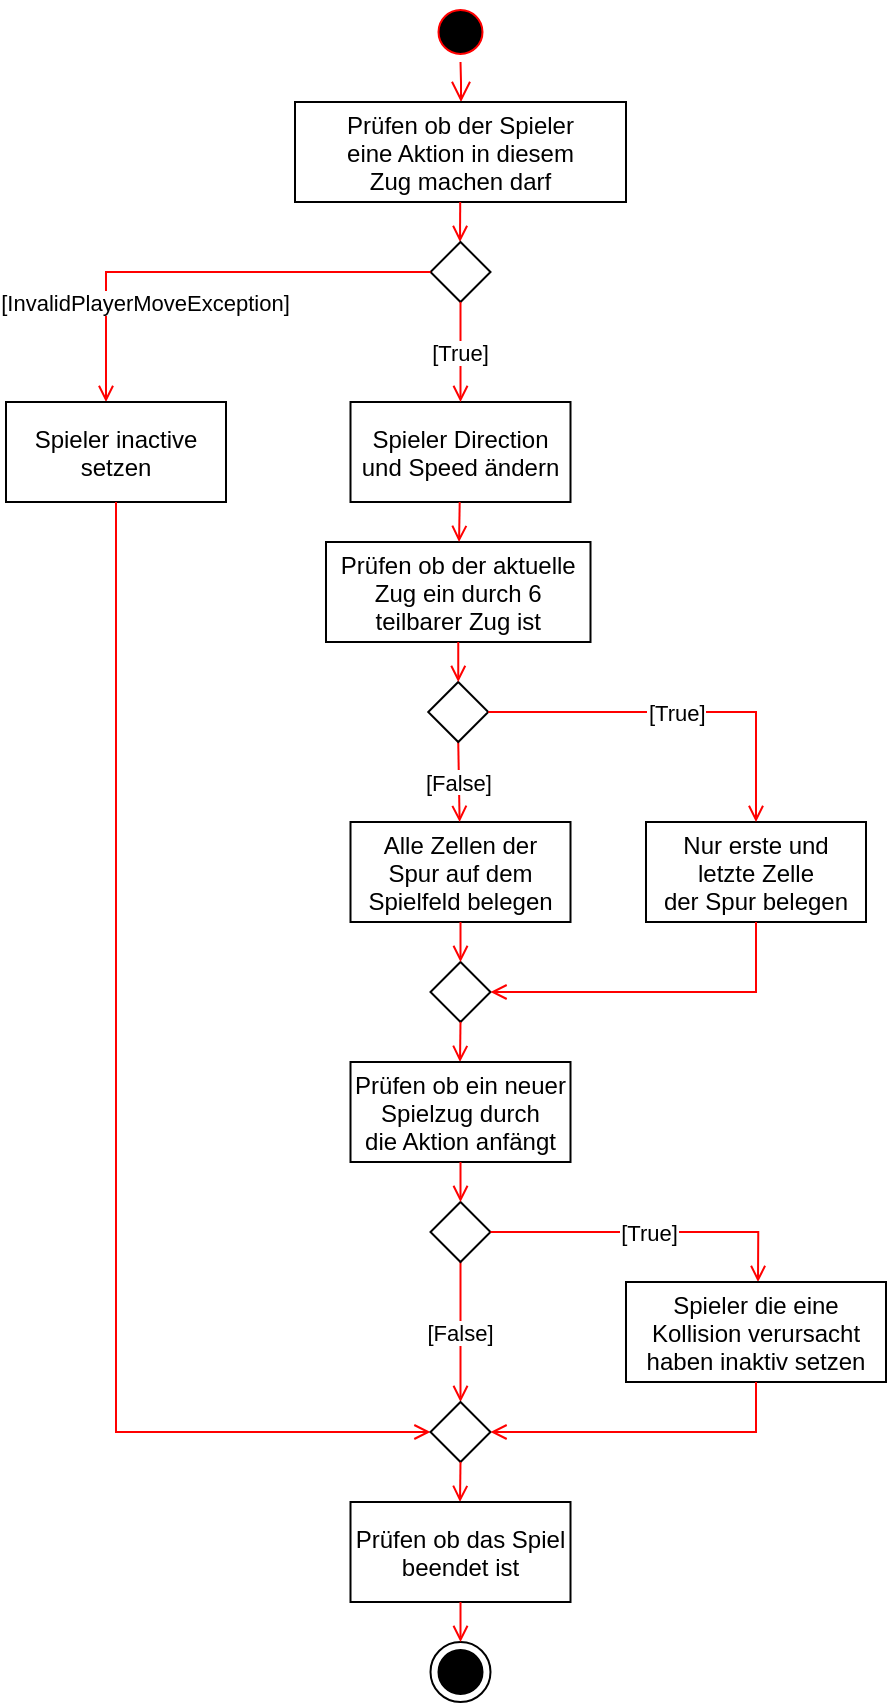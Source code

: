 <mxfile version="13.10.0" type="device"><diagram name="Page-1" id="e7e014a7-5840-1c2e-5031-d8a46d1fe8dd"><mxGraphModel dx="1032" dy="904" grid="1" gridSize="10" guides="1" tooltips="1" connect="1" arrows="1" fold="1" page="1" pageScale="1" pageWidth="1169" pageHeight="826" background="#ffffff" math="0" shadow="0"><root><mxCell id="0"/><mxCell id="1" parent="0"/><mxCell id="UWgY4gkNSzCpcR4EPlXA-49" value="" style="ellipse;shape=startState;fillColor=#000000;strokeColor=#ff0000;" vertex="1" parent="1"><mxGeometry x="302.25" y="220" width="30" height="30" as="geometry"/></mxCell><mxCell id="UWgY4gkNSzCpcR4EPlXA-50" value="" style="edgeStyle=elbowEdgeStyle;elbow=horizontal;verticalAlign=bottom;endArrow=open;endSize=8;strokeColor=#FF0000;endFill=1;rounded=0" edge="1" parent="1" source="UWgY4gkNSzCpcR4EPlXA-49" target="UWgY4gkNSzCpcR4EPlXA-51"><mxGeometry x="110" y="50" as="geometry"><mxPoint x="125" y="120" as="targetPoint"/></mxGeometry></mxCell><mxCell id="UWgY4gkNSzCpcR4EPlXA-51" value="Prüfen ob der Spieler &#10;eine Aktion in diesem&#10;Zug machen darf" style="" vertex="1" parent="1"><mxGeometry x="234.5" y="270" width="165.5" height="50" as="geometry"/></mxCell><mxCell id="UWgY4gkNSzCpcR4EPlXA-52" value="Spieler Direction &#10;und Speed ändern" style="" vertex="1" parent="1"><mxGeometry x="262.25" y="420" width="110" height="50" as="geometry"/></mxCell><mxCell id="UWgY4gkNSzCpcR4EPlXA-53" value="" style="endArrow=open;strokeColor=#FF0000;endFill=1;rounded=0" edge="1" parent="1" source="UWgY4gkNSzCpcR4EPlXA-51"><mxGeometry relative="1" as="geometry"><mxPoint x="317" y="340" as="targetPoint"/></mxGeometry></mxCell><mxCell id="UWgY4gkNSzCpcR4EPlXA-54" value="Prüfen ob der aktuelle &#10;Zug ein durch 6 &#10;teilbarer Zug ist" style="" vertex="1" parent="1"><mxGeometry x="250" y="490" width="132.25" height="50" as="geometry"/></mxCell><mxCell id="UWgY4gkNSzCpcR4EPlXA-55" value="" style="endArrow=open;strokeColor=#FF0000;endFill=1;rounded=0" edge="1" parent="1" source="UWgY4gkNSzCpcR4EPlXA-52" target="UWgY4gkNSzCpcR4EPlXA-54"><mxGeometry relative="1" as="geometry"/></mxCell><mxCell id="UWgY4gkNSzCpcR4EPlXA-58" value="" style="rhombus;whiteSpace=wrap;html=1;" vertex="1" parent="1"><mxGeometry x="302.25" y="340" width="30" height="30" as="geometry"/></mxCell><mxCell id="UWgY4gkNSzCpcR4EPlXA-59" value="[True]" style="endArrow=open;strokeColor=#FF0000;endFill=1;rounded=0;exitX=0.5;exitY=1;exitDx=0;exitDy=0;entryX=0.5;entryY=0;entryDx=0;entryDy=0;" edge="1" parent="1" source="UWgY4gkNSzCpcR4EPlXA-58" target="UWgY4gkNSzCpcR4EPlXA-52"><mxGeometry relative="1" as="geometry"><mxPoint x="327.157" y="308.0" as="sourcePoint"/><mxPoint x="327" y="350" as="targetPoint"/><Array as="points"/></mxGeometry></mxCell><mxCell id="UWgY4gkNSzCpcR4EPlXA-60" value="[InvalidPlayerMoveException]" style="endArrow=open;strokeColor=#FF0000;endFill=1;rounded=0;exitX=0;exitY=0.5;exitDx=0;exitDy=0;" edge="1" parent="1" source="UWgY4gkNSzCpcR4EPlXA-58"><mxGeometry x="0.252" y="15" relative="1" as="geometry"><mxPoint x="327.25" y="380" as="sourcePoint"/><mxPoint x="140" y="420" as="targetPoint"/><Array as="points"><mxPoint x="140" y="355"/><mxPoint x="140" y="390"/></Array><mxPoint as="offset"/></mxGeometry></mxCell><mxCell id="UWgY4gkNSzCpcR4EPlXA-61" value="Alle Zellen der &#10;Spur auf dem &#10;Spielfeld belegen" style="" vertex="1" parent="1"><mxGeometry x="262.25" y="630" width="110" height="50" as="geometry"/></mxCell><mxCell id="UWgY4gkNSzCpcR4EPlXA-62" value="[False]" style="endArrow=open;strokeColor=#FF0000;endFill=1;rounded=0;exitX=0.5;exitY=1;exitDx=0;exitDy=0;" edge="1" parent="1" target="UWgY4gkNSzCpcR4EPlXA-61" source="UWgY4gkNSzCpcR4EPlXA-63"><mxGeometry relative="1" as="geometry"><mxPoint x="317.25" y="570" as="sourcePoint"/></mxGeometry></mxCell><mxCell id="UWgY4gkNSzCpcR4EPlXA-63" value="" style="rhombus;whiteSpace=wrap;html=1;" vertex="1" parent="1"><mxGeometry x="301.12" y="560" width="30" height="30" as="geometry"/></mxCell><mxCell id="UWgY4gkNSzCpcR4EPlXA-64" value="" style="endArrow=open;strokeColor=#FF0000;endFill=1;rounded=0;exitX=0.5;exitY=1;exitDx=0;exitDy=0;" edge="1" parent="1" source="UWgY4gkNSzCpcR4EPlXA-54" target="UWgY4gkNSzCpcR4EPlXA-63"><mxGeometry relative="1" as="geometry"><mxPoint x="316.125" y="540" as="sourcePoint"/><mxPoint x="316.129" y="600" as="targetPoint"/></mxGeometry></mxCell><mxCell id="UWgY4gkNSzCpcR4EPlXA-65" value="Nur erste und &#10;letzte Zelle&#10;der Spur belegen" style="" vertex="1" parent="1"><mxGeometry x="410" y="630" width="110" height="50" as="geometry"/></mxCell><mxCell id="UWgY4gkNSzCpcR4EPlXA-66" value="[True]" style="endArrow=open;strokeColor=#FF0000;endFill=1;rounded=0;exitX=1;exitY=0.5;exitDx=0;exitDy=0;entryX=0.5;entryY=0;entryDx=0;entryDy=0;" edge="1" parent="1" source="UWgY4gkNSzCpcR4EPlXA-63" target="UWgY4gkNSzCpcR4EPlXA-65"><mxGeometry relative="1" as="geometry"><mxPoint x="326.12" y="600" as="sourcePoint"/><mxPoint x="326.12" y="620" as="targetPoint"/><Array as="points"><mxPoint x="465" y="575"/></Array></mxGeometry></mxCell><mxCell id="UWgY4gkNSzCpcR4EPlXA-67" value="" style="rhombus;whiteSpace=wrap;html=1;" vertex="1" parent="1"><mxGeometry x="302.25" y="700" width="30" height="30" as="geometry"/></mxCell><mxCell id="UWgY4gkNSzCpcR4EPlXA-69" value="" style="endArrow=open;strokeColor=#FF0000;endFill=1;rounded=0;exitX=0.5;exitY=1;exitDx=0;exitDy=0;entryX=0.5;entryY=0;entryDx=0;entryDy=0;" edge="1" parent="1" source="UWgY4gkNSzCpcR4EPlXA-61" target="UWgY4gkNSzCpcR4EPlXA-67"><mxGeometry relative="1" as="geometry"><mxPoint x="326.12" y="600" as="sourcePoint"/><mxPoint x="326.815" y="640" as="targetPoint"/></mxGeometry></mxCell><mxCell id="UWgY4gkNSzCpcR4EPlXA-72" value="" style="endArrow=open;strokeColor=#FF0000;endFill=1;rounded=0;exitX=0.5;exitY=1;exitDx=0;exitDy=0;entryX=1;entryY=0.5;entryDx=0;entryDy=0;" edge="1" parent="1" source="UWgY4gkNSzCpcR4EPlXA-65" target="UWgY4gkNSzCpcR4EPlXA-67"><mxGeometry relative="1" as="geometry"><mxPoint x="327.25" y="690" as="sourcePoint"/><mxPoint x="327.25" y="730" as="targetPoint"/><Array as="points"><mxPoint x="465" y="715"/></Array></mxGeometry></mxCell><mxCell id="UWgY4gkNSzCpcR4EPlXA-73" value="" style="endArrow=open;strokeColor=#FF0000;endFill=1;rounded=0;exitX=0.5;exitY=1;exitDx=0;exitDy=0;" edge="1" parent="1" source="UWgY4gkNSzCpcR4EPlXA-67"><mxGeometry relative="1" as="geometry"><mxPoint x="327.25" y="690" as="sourcePoint"/><mxPoint x="317" y="750" as="targetPoint"/></mxGeometry></mxCell><mxCell id="UWgY4gkNSzCpcR4EPlXA-75" value="Prüfen ob ein neuer&#10;Spielzug durch &#10;die Aktion anfängt" style="" vertex="1" parent="1"><mxGeometry x="262.25" y="750" width="110" height="50" as="geometry"/></mxCell><mxCell id="UWgY4gkNSzCpcR4EPlXA-76" value="[False]" style="endArrow=open;strokeColor=#FF0000;endFill=1;rounded=0;exitX=0.5;exitY=1;exitDx=0;exitDy=0;entryX=0.5;entryY=0;entryDx=0;entryDy=0;" edge="1" parent="1" source="UWgY4gkNSzCpcR4EPlXA-77" target="UWgY4gkNSzCpcR4EPlXA-83"><mxGeometry relative="1" as="geometry"><mxPoint x="318.38" y="830" as="sourcePoint"/><mxPoint x="317.945" y="890" as="targetPoint"/></mxGeometry></mxCell><mxCell id="UWgY4gkNSzCpcR4EPlXA-77" value="" style="rhombus;whiteSpace=wrap;html=1;" vertex="1" parent="1"><mxGeometry x="302.25" y="820" width="30" height="30" as="geometry"/></mxCell><mxCell id="UWgY4gkNSzCpcR4EPlXA-78" value="" style="endArrow=open;strokeColor=#FF0000;endFill=1;rounded=0;exitX=0.5;exitY=1;exitDx=0;exitDy=0;" edge="1" parent="1" target="UWgY4gkNSzCpcR4EPlXA-77"><mxGeometry relative="1" as="geometry"><mxPoint x="317.255" y="800" as="sourcePoint"/><mxPoint x="317.259" y="860" as="targetPoint"/></mxGeometry></mxCell><mxCell id="UWgY4gkNSzCpcR4EPlXA-79" value="[True]" style="endArrow=open;strokeColor=#FF0000;endFill=1;rounded=0;exitX=1;exitY=0.5;exitDx=0;exitDy=0;" edge="1" parent="1" source="UWgY4gkNSzCpcR4EPlXA-77"><mxGeometry relative="1" as="geometry"><mxPoint x="327.25" y="860" as="sourcePoint"/><mxPoint x="466" y="860" as="targetPoint"/><Array as="points"><mxPoint x="466.13" y="835"/></Array></mxGeometry></mxCell><mxCell id="UWgY4gkNSzCpcR4EPlXA-80" value="Spieler inactive&#10;setzen" style="" vertex="1" parent="1"><mxGeometry x="90" y="420" width="110" height="50" as="geometry"/></mxCell><mxCell id="UWgY4gkNSzCpcR4EPlXA-81" value="" style="endArrow=open;strokeColor=#FF0000;endFill=1;rounded=0;exitX=0.5;exitY=1;exitDx=0;exitDy=0;entryX=0;entryY=0.5;entryDx=0;entryDy=0;" edge="1" parent="1" source="UWgY4gkNSzCpcR4EPlXA-80" target="UWgY4gkNSzCpcR4EPlXA-83"><mxGeometry relative="1" as="geometry"><mxPoint x="326.848" y="480" as="sourcePoint"/><mxPoint x="145" y="880" as="targetPoint"/><Array as="points"><mxPoint x="145" y="935"/></Array></mxGeometry></mxCell><mxCell id="UWgY4gkNSzCpcR4EPlXA-82" value="Spieler die eine &#10;Kollision verursacht &#10;haben inaktiv setzen" style="" vertex="1" parent="1"><mxGeometry x="400" y="860" width="130" height="50" as="geometry"/></mxCell><mxCell id="UWgY4gkNSzCpcR4EPlXA-83" value="" style="rhombus;whiteSpace=wrap;html=1;" vertex="1" parent="1"><mxGeometry x="302.25" y="920" width="30" height="30" as="geometry"/></mxCell><mxCell id="UWgY4gkNSzCpcR4EPlXA-87" value="" style="endArrow=open;strokeColor=#FF0000;endFill=1;rounded=0;exitX=0.5;exitY=1;exitDx=0;exitDy=0;entryX=1;entryY=0.5;entryDx=0;entryDy=0;" edge="1" parent="1" target="UWgY4gkNSzCpcR4EPlXA-83"><mxGeometry relative="1" as="geometry"><mxPoint x="465" y="910" as="sourcePoint"/><mxPoint x="332.25" y="945" as="targetPoint"/><Array as="points"><mxPoint x="465" y="935"/></Array></mxGeometry></mxCell><mxCell id="UWgY4gkNSzCpcR4EPlXA-88" value="" style="endArrow=open;strokeColor=#FF0000;endFill=1;rounded=0;exitX=0.5;exitY=1;exitDx=0;exitDy=0;" edge="1" parent="1" source="UWgY4gkNSzCpcR4EPlXA-83"><mxGeometry relative="1" as="geometry"><mxPoint x="327.255" y="810" as="sourcePoint"/><mxPoint x="317" y="970" as="targetPoint"/></mxGeometry></mxCell><mxCell id="UWgY4gkNSzCpcR4EPlXA-89" value="Prüfen ob das Spiel&#10;beendet ist" style="" vertex="1" parent="1"><mxGeometry x="262.25" y="970" width="110" height="50" as="geometry"/></mxCell><mxCell id="UWgY4gkNSzCpcR4EPlXA-91" value="" style="ellipse;html=1;shape=endState;fillColor=#000000;strokeColor=#000000;" vertex="1" parent="1"><mxGeometry x="302.25" y="1040" width="30" height="30" as="geometry"/></mxCell><mxCell id="UWgY4gkNSzCpcR4EPlXA-92" value="" style="endArrow=open;strokeColor=#FF0000;endFill=1;rounded=0;exitX=0.5;exitY=1;exitDx=0;exitDy=0;entryX=0.5;entryY=0;entryDx=0;entryDy=0;" edge="1" parent="1" source="UWgY4gkNSzCpcR4EPlXA-89" target="UWgY4gkNSzCpcR4EPlXA-91"><mxGeometry relative="1" as="geometry"><mxPoint x="327.25" y="960" as="sourcePoint"/><mxPoint x="327" y="980" as="targetPoint"/></mxGeometry></mxCell></root></mxGraphModel></diagram></mxfile>